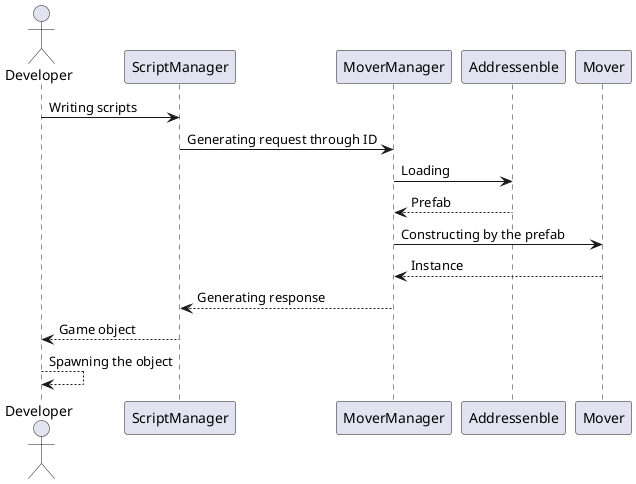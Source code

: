 @startuml GeneratingObject
actor Developer
participant ScriptManager
participant MoverManager
participant Addressenble
participant Mover

Developer -> ScriptManager : Writing scripts
ScriptManager -> MoverManager : Generating request through ID
MoverManager -> Addressenble : Loading
Addressenble --> MoverManager : Prefab
MoverManager -> Mover : Constructing by the prefab
Mover --> MoverManager : Instance
MoverManager --> ScriptManager : Generating response
ScriptManager --> Developer : Game object
Developer --> Developer : Spawning the object
@enduml

@startuml UpdatingObjects
entity UnityEngine
participant GameDirector
participant ScriptManager
participant LuaScript
participant MoverManager
participant Mover

UnityEngine -> GameDirector : Updating
GameDirector -> ScriptManager : Updating
ScriptManager -> LuaScript : Proceeding with the program
LuaScript -> Mover : Changing request for states
GameDirector -> MoverManager : Updating
MoverManager -> Mover : Updating
Mover -> Mover : Changing one's states
@enduml